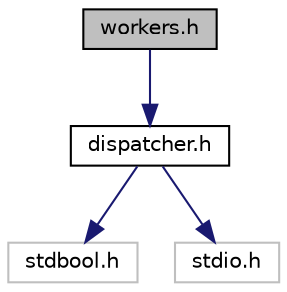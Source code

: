 digraph "workers.h"
{
 // LATEX_PDF_SIZE
  edge [fontname="Helvetica",fontsize="10",labelfontname="Helvetica",labelfontsize="10"];
  node [fontname="Helvetica",fontsize="10",shape=record];
  Node1 [label="workers.h",height=0.2,width=0.4,color="black", fillcolor="grey75", style="filled", fontcolor="black",tooltip="Header file for worker functions and structures."];
  Node1 -> Node2 [color="midnightblue",fontsize="10",style="solid",fontname="Helvetica"];
  Node2 [label="dispatcher.h",height=0.2,width=0.4,color="black", fillcolor="white", style="filled",URL="$dispatcher_8h.html",tooltip="Header file for the dispatcher module."];
  Node2 -> Node3 [color="midnightblue",fontsize="10",style="solid",fontname="Helvetica"];
  Node3 [label="stdbool.h",height=0.2,width=0.4,color="grey75", fillcolor="white", style="filled",tooltip=" "];
  Node2 -> Node4 [color="midnightblue",fontsize="10",style="solid",fontname="Helvetica"];
  Node4 [label="stdio.h",height=0.2,width=0.4,color="grey75", fillcolor="white", style="filled",tooltip=" "];
}
